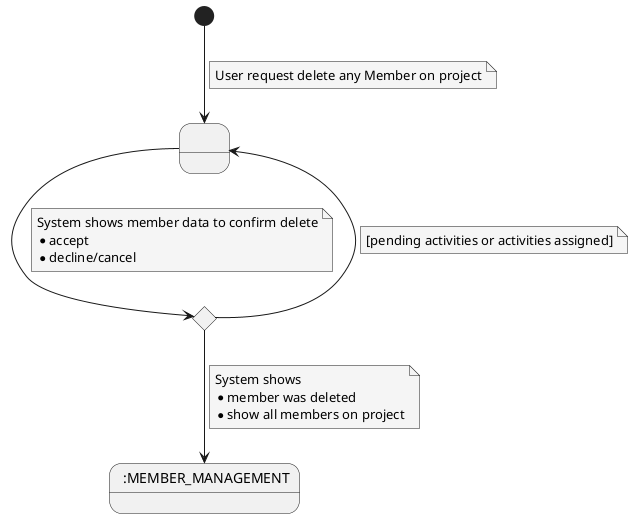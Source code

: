 @startuml

skinparam NoteBackgroundColor #whiteSmoke

state 1 as " "
state 3 <<choice>>
state 6 as " :MEMBER_MANAGEMENT"

[*] --> 1
note on link
    User request delete any Member on project
end note
1 --> 3
note on link
    System shows member data to confirm delete
    * accept
    * decline/cancel
end note
3 --> 1
note on link
[pending activities or activities assigned]
end note
3 --> 6
note on link
System shows
* member was deleted
* show all members on project
end note
@enduml
